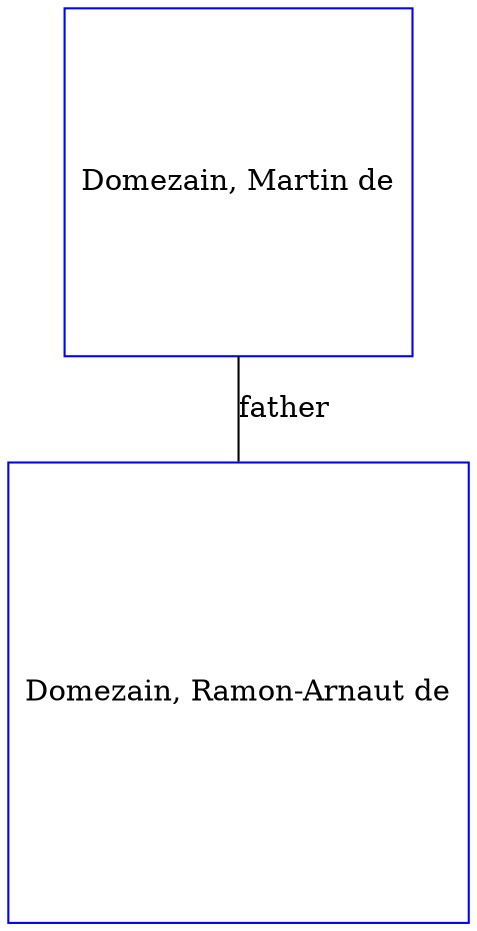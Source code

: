digraph D {
    edge [dir=none];    node [shape=box];    "020257"   [label="Domezain, Martin de", shape=box, regular=1, color="blue"] ;
"020256"   [label="Domezain, Ramon-Arnaut de", shape=box, regular=1, color="blue"] ;
020257->020256 [label="father",arrowsize=0.0]; 
}